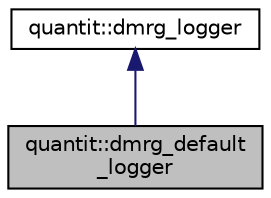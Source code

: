 digraph "quantit::dmrg_default_logger"
{
 // LATEX_PDF_SIZE
  edge [fontname="Helvetica",fontsize="10",labelfontname="Helvetica",labelfontsize="10"];
  node [fontname="Helvetica",fontsize="10",shape=record];
  Node1 [label="quantit::dmrg_default\l_logger",height=0.2,width=0.4,color="black", fillcolor="grey75", style="filled", fontcolor="black",tooltip=" "];
  Node2 -> Node1 [dir="back",color="midnightblue",fontsize="10",style="solid",fontname="Helvetica"];
  Node2 [label="quantit::dmrg_logger",height=0.2,width=0.4,color="black", fillcolor="white", style="filled",URL="$classquantit_1_1dmrg__logger.html",tooltip=" "];
}
